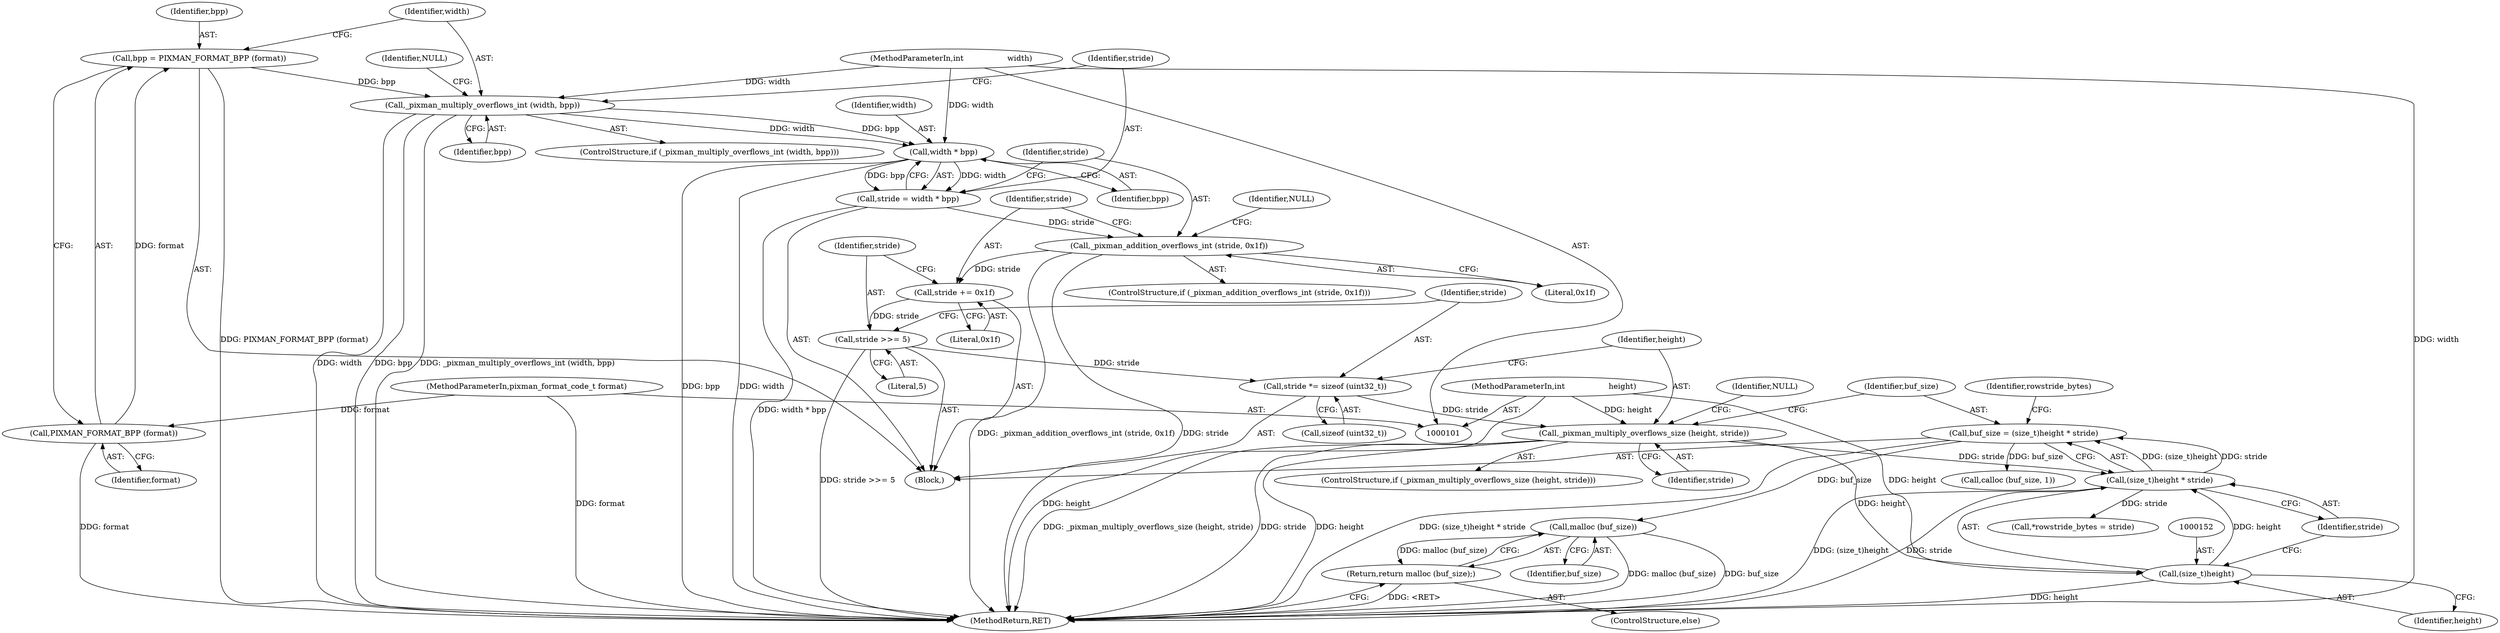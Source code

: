 digraph "0_pixman_857e40f3d2bc2cfb714913e0cd7e6184cf69aca3@API" {
"1000169" [label="(Call,malloc (buf_size))"];
"1000148" [label="(Call,buf_size = (size_t)height * stride)"];
"1000150" [label="(Call,(size_t)height * stride)"];
"1000151" [label="(Call,(size_t)height)"];
"1000143" [label="(Call,_pixman_multiply_overflows_size (height, stride))"];
"1000104" [label="(MethodParameterIn,int                  height)"];
"1000138" [label="(Call,stride *= sizeof (uint32_t))"];
"1000135" [label="(Call,stride >>= 5)"];
"1000132" [label="(Call,stride += 0x1f)"];
"1000127" [label="(Call,_pixman_addition_overflows_int (stride, 0x1f))"];
"1000121" [label="(Call,stride = width * bpp)"];
"1000123" [label="(Call,width * bpp)"];
"1000116" [label="(Call,_pixman_multiply_overflows_int (width, bpp))"];
"1000103" [label="(MethodParameterIn,int                  width)"];
"1000111" [label="(Call,bpp = PIXMAN_FORMAT_BPP (format))"];
"1000113" [label="(Call,PIXMAN_FORMAT_BPP (format))"];
"1000102" [label="(MethodParameterIn,pixman_format_code_t format)"];
"1000168" [label="(Return,return malloc (buf_size);)"];
"1000133" [label="(Identifier,stride)"];
"1000143" [label="(Call,_pixman_multiply_overflows_size (height, stride))"];
"1000116" [label="(Call,_pixman_multiply_overflows_int (width, bpp))"];
"1000124" [label="(Identifier,width)"];
"1000156" [label="(Identifier,rowstride_bytes)"];
"1000114" [label="(Identifier,format)"];
"1000137" [label="(Literal,5)"];
"1000128" [label="(Identifier,stride)"];
"1000168" [label="(Return,return malloc (buf_size);)"];
"1000150" [label="(Call,(size_t)height * stride)"];
"1000134" [label="(Literal,0x1f)"];
"1000118" [label="(Identifier,bpp)"];
"1000123" [label="(Call,width * bpp)"];
"1000125" [label="(Identifier,bpp)"];
"1000115" [label="(ControlStructure,if (_pixman_multiply_overflows_int (width, bpp)))"];
"1000164" [label="(Call,calloc (buf_size, 1))"];
"1000142" [label="(ControlStructure,if (_pixman_multiply_overflows_size (height, stride)))"];
"1000140" [label="(Call,sizeof (uint32_t))"];
"1000120" [label="(Identifier,NULL)"];
"1000145" [label="(Identifier,stride)"];
"1000171" [label="(MethodReturn,RET)"];
"1000129" [label="(Literal,0x1f)"];
"1000138" [label="(Call,stride *= sizeof (uint32_t))"];
"1000157" [label="(Call,*rowstride_bytes = stride)"];
"1000127" [label="(Call,_pixman_addition_overflows_int (stride, 0x1f))"];
"1000126" [label="(ControlStructure,if (_pixman_addition_overflows_int (stride, 0x1f)))"];
"1000144" [label="(Identifier,height)"];
"1000117" [label="(Identifier,width)"];
"1000107" [label="(Block,)"];
"1000170" [label="(Identifier,buf_size)"];
"1000135" [label="(Call,stride >>= 5)"];
"1000103" [label="(MethodParameterIn,int                  width)"];
"1000121" [label="(Call,stride = width * bpp)"];
"1000112" [label="(Identifier,bpp)"];
"1000111" [label="(Call,bpp = PIXMAN_FORMAT_BPP (format))"];
"1000139" [label="(Identifier,stride)"];
"1000148" [label="(Call,buf_size = (size_t)height * stride)"];
"1000149" [label="(Identifier,buf_size)"];
"1000153" [label="(Identifier,height)"];
"1000113" [label="(Call,PIXMAN_FORMAT_BPP (format))"];
"1000102" [label="(MethodParameterIn,pixman_format_code_t format)"];
"1000132" [label="(Call,stride += 0x1f)"];
"1000154" [label="(Identifier,stride)"];
"1000122" [label="(Identifier,stride)"];
"1000147" [label="(Identifier,NULL)"];
"1000131" [label="(Identifier,NULL)"];
"1000167" [label="(ControlStructure,else)"];
"1000104" [label="(MethodParameterIn,int                  height)"];
"1000151" [label="(Call,(size_t)height)"];
"1000169" [label="(Call,malloc (buf_size))"];
"1000136" [label="(Identifier,stride)"];
"1000169" -> "1000168"  [label="AST: "];
"1000169" -> "1000170"  [label="CFG: "];
"1000170" -> "1000169"  [label="AST: "];
"1000168" -> "1000169"  [label="CFG: "];
"1000169" -> "1000171"  [label="DDG: malloc (buf_size)"];
"1000169" -> "1000171"  [label="DDG: buf_size"];
"1000169" -> "1000168"  [label="DDG: malloc (buf_size)"];
"1000148" -> "1000169"  [label="DDG: buf_size"];
"1000148" -> "1000107"  [label="AST: "];
"1000148" -> "1000150"  [label="CFG: "];
"1000149" -> "1000148"  [label="AST: "];
"1000150" -> "1000148"  [label="AST: "];
"1000156" -> "1000148"  [label="CFG: "];
"1000148" -> "1000171"  [label="DDG: (size_t)height * stride"];
"1000150" -> "1000148"  [label="DDG: (size_t)height"];
"1000150" -> "1000148"  [label="DDG: stride"];
"1000148" -> "1000164"  [label="DDG: buf_size"];
"1000150" -> "1000154"  [label="CFG: "];
"1000151" -> "1000150"  [label="AST: "];
"1000154" -> "1000150"  [label="AST: "];
"1000150" -> "1000171"  [label="DDG: (size_t)height"];
"1000150" -> "1000171"  [label="DDG: stride"];
"1000151" -> "1000150"  [label="DDG: height"];
"1000143" -> "1000150"  [label="DDG: stride"];
"1000150" -> "1000157"  [label="DDG: stride"];
"1000151" -> "1000153"  [label="CFG: "];
"1000152" -> "1000151"  [label="AST: "];
"1000153" -> "1000151"  [label="AST: "];
"1000154" -> "1000151"  [label="CFG: "];
"1000151" -> "1000171"  [label="DDG: height"];
"1000143" -> "1000151"  [label="DDG: height"];
"1000104" -> "1000151"  [label="DDG: height"];
"1000143" -> "1000142"  [label="AST: "];
"1000143" -> "1000145"  [label="CFG: "];
"1000144" -> "1000143"  [label="AST: "];
"1000145" -> "1000143"  [label="AST: "];
"1000147" -> "1000143"  [label="CFG: "];
"1000149" -> "1000143"  [label="CFG: "];
"1000143" -> "1000171"  [label="DDG: height"];
"1000143" -> "1000171"  [label="DDG: _pixman_multiply_overflows_size (height, stride)"];
"1000143" -> "1000171"  [label="DDG: stride"];
"1000104" -> "1000143"  [label="DDG: height"];
"1000138" -> "1000143"  [label="DDG: stride"];
"1000104" -> "1000101"  [label="AST: "];
"1000104" -> "1000171"  [label="DDG: height"];
"1000138" -> "1000107"  [label="AST: "];
"1000138" -> "1000140"  [label="CFG: "];
"1000139" -> "1000138"  [label="AST: "];
"1000140" -> "1000138"  [label="AST: "];
"1000144" -> "1000138"  [label="CFG: "];
"1000135" -> "1000138"  [label="DDG: stride"];
"1000135" -> "1000107"  [label="AST: "];
"1000135" -> "1000137"  [label="CFG: "];
"1000136" -> "1000135"  [label="AST: "];
"1000137" -> "1000135"  [label="AST: "];
"1000139" -> "1000135"  [label="CFG: "];
"1000135" -> "1000171"  [label="DDG: stride >>= 5"];
"1000132" -> "1000135"  [label="DDG: stride"];
"1000132" -> "1000107"  [label="AST: "];
"1000132" -> "1000134"  [label="CFG: "];
"1000133" -> "1000132"  [label="AST: "];
"1000134" -> "1000132"  [label="AST: "];
"1000136" -> "1000132"  [label="CFG: "];
"1000127" -> "1000132"  [label="DDG: stride"];
"1000127" -> "1000126"  [label="AST: "];
"1000127" -> "1000129"  [label="CFG: "];
"1000128" -> "1000127"  [label="AST: "];
"1000129" -> "1000127"  [label="AST: "];
"1000131" -> "1000127"  [label="CFG: "];
"1000133" -> "1000127"  [label="CFG: "];
"1000127" -> "1000171"  [label="DDG: _pixman_addition_overflows_int (stride, 0x1f)"];
"1000127" -> "1000171"  [label="DDG: stride"];
"1000121" -> "1000127"  [label="DDG: stride"];
"1000121" -> "1000107"  [label="AST: "];
"1000121" -> "1000123"  [label="CFG: "];
"1000122" -> "1000121"  [label="AST: "];
"1000123" -> "1000121"  [label="AST: "];
"1000128" -> "1000121"  [label="CFG: "];
"1000121" -> "1000171"  [label="DDG: width * bpp"];
"1000123" -> "1000121"  [label="DDG: width"];
"1000123" -> "1000121"  [label="DDG: bpp"];
"1000123" -> "1000125"  [label="CFG: "];
"1000124" -> "1000123"  [label="AST: "];
"1000125" -> "1000123"  [label="AST: "];
"1000123" -> "1000171"  [label="DDG: bpp"];
"1000123" -> "1000171"  [label="DDG: width"];
"1000116" -> "1000123"  [label="DDG: width"];
"1000116" -> "1000123"  [label="DDG: bpp"];
"1000103" -> "1000123"  [label="DDG: width"];
"1000116" -> "1000115"  [label="AST: "];
"1000116" -> "1000118"  [label="CFG: "];
"1000117" -> "1000116"  [label="AST: "];
"1000118" -> "1000116"  [label="AST: "];
"1000120" -> "1000116"  [label="CFG: "];
"1000122" -> "1000116"  [label="CFG: "];
"1000116" -> "1000171"  [label="DDG: width"];
"1000116" -> "1000171"  [label="DDG: bpp"];
"1000116" -> "1000171"  [label="DDG: _pixman_multiply_overflows_int (width, bpp)"];
"1000103" -> "1000116"  [label="DDG: width"];
"1000111" -> "1000116"  [label="DDG: bpp"];
"1000103" -> "1000101"  [label="AST: "];
"1000103" -> "1000171"  [label="DDG: width"];
"1000111" -> "1000107"  [label="AST: "];
"1000111" -> "1000113"  [label="CFG: "];
"1000112" -> "1000111"  [label="AST: "];
"1000113" -> "1000111"  [label="AST: "];
"1000117" -> "1000111"  [label="CFG: "];
"1000111" -> "1000171"  [label="DDG: PIXMAN_FORMAT_BPP (format)"];
"1000113" -> "1000111"  [label="DDG: format"];
"1000113" -> "1000114"  [label="CFG: "];
"1000114" -> "1000113"  [label="AST: "];
"1000113" -> "1000171"  [label="DDG: format"];
"1000102" -> "1000113"  [label="DDG: format"];
"1000102" -> "1000101"  [label="AST: "];
"1000102" -> "1000171"  [label="DDG: format"];
"1000168" -> "1000167"  [label="AST: "];
"1000171" -> "1000168"  [label="CFG: "];
"1000168" -> "1000171"  [label="DDG: <RET>"];
}
